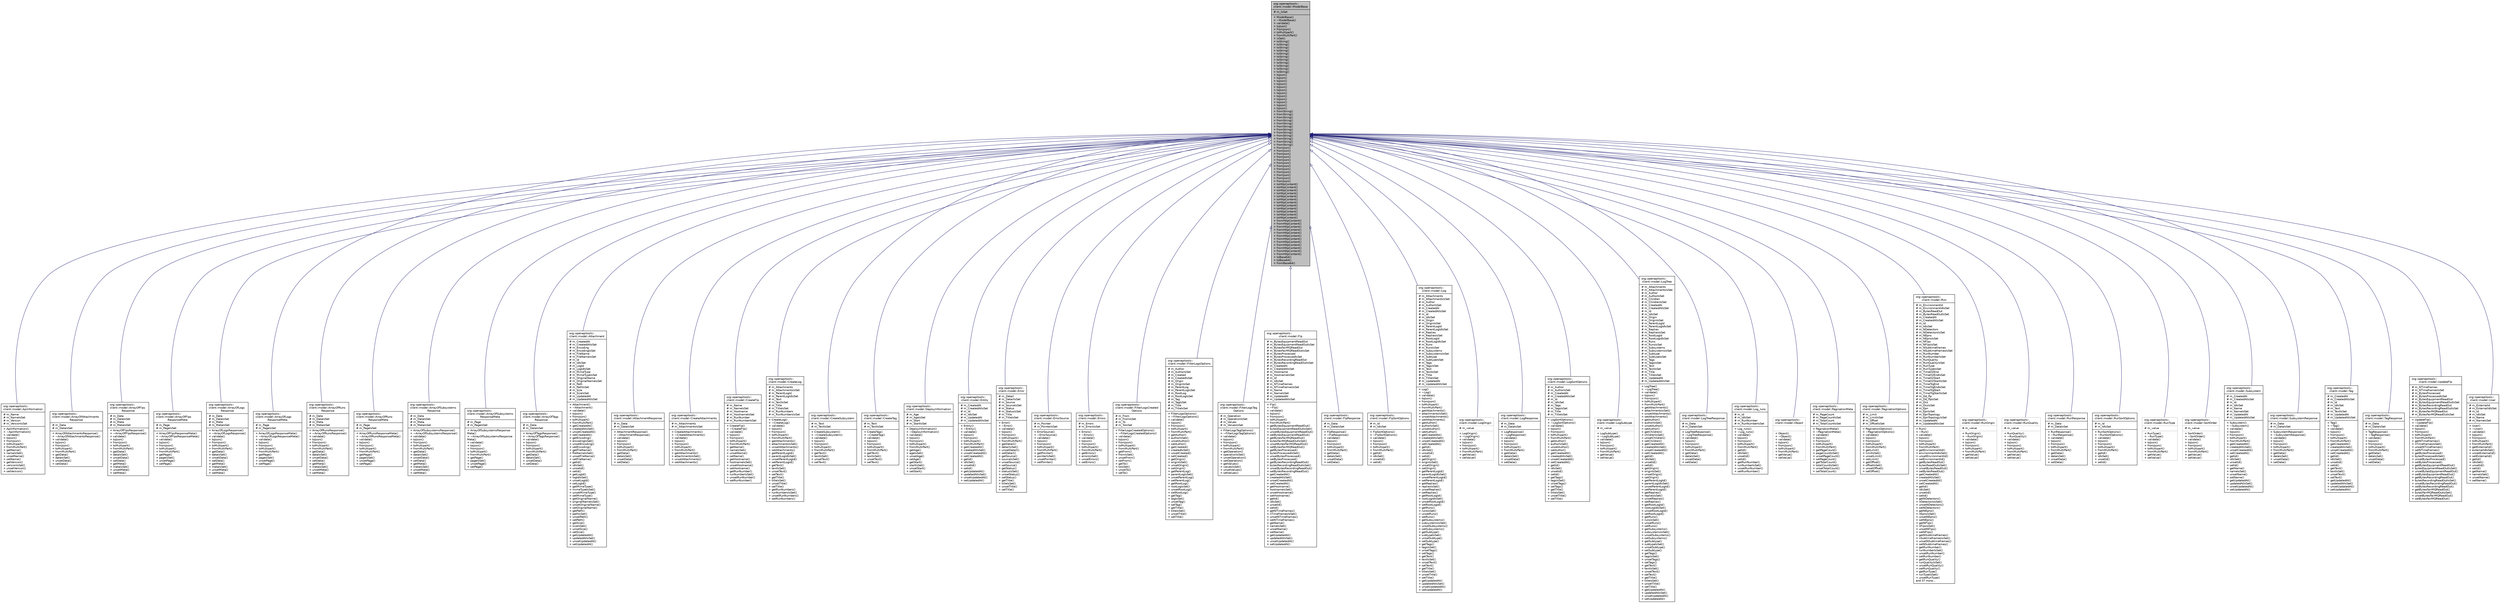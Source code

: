 digraph "org::openapitools::client::model::ModelBase"
{
 // INTERACTIVE_SVG=YES
 // LATEX_PDF_SIZE
  bgcolor="transparent";
  edge [fontname="Helvetica",fontsize="10",labelfontname="Helvetica",labelfontsize="10"];
  node [fontname="Helvetica",fontsize="10",shape=record];
  Node1 [label="{org::openapitools::\lclient::model::ModelBase\n|# m_IsSet\l|+ ModelBase()\l+ ~ModelBase()\l+ validate()\l+ toJson()\l+ fromJson()\l+ toMultipart()\l+ fromMultiPart()\l+ isSet()\l+ toString()\l+ toString()\l+ toString()\l+ toString()\l+ toString()\l+ toString()\l+ toString()\l+ toString()\l+ toString()\l+ toString()\l+ toString()\l+ toJson()\l+ toJson()\l+ toJson()\l+ toJson()\l+ toJson()\l+ toJson()\l+ toJson()\l+ toJson()\l+ toJson()\l+ toJson()\l+ toJson()\l+ toJson()\l+ fromString()\l+ fromString()\l+ fromString()\l+ fromString()\l+ fromString()\l+ fromString()\l+ fromString()\l+ fromString()\l+ fromString()\l+ fromString()\l+ fromString()\l+ fromString()\l+ fromJson()\l+ fromJson()\l+ fromJson()\l+ fromJson()\l+ fromJson()\l+ fromJson()\l+ fromJson()\l+ fromJson()\l+ fromJson()\l+ fromJson()\l+ fromJson()\l+ fromJson()\l+ toHttpContent()\l+ toHttpContent()\l+ toHttpContent()\l+ toHttpContent()\l+ toHttpContent()\l+ toHttpContent()\l+ toHttpContent()\l+ toHttpContent()\l+ toHttpContent()\l+ toHttpContent()\l+ toHttpContent()\l+ toHttpContent()\l+ fromHttpContent()\l+ fromHttpContent()\l+ fromHttpContent()\l+ fromHttpContent()\l+ fromHttpContent()\l+ fromHttpContent()\l+ fromHttpContent()\l+ fromHttpContent()\l+ fromHttpContent()\l+ fromHttpContent()\l+ fromHttpContent()\l+ fromHttpContent()\l+ toBase64()\l+ toBase64()\l+ fromBase64()\l}",height=0.2,width=0.4,color="black", fillcolor="grey75", style="filled", fontcolor="black",tooltip=" "];
  Node1 -> Node2 [dir="back",color="midnightblue",fontsize="10",style="solid",arrowtail="onormal",fontname="Helvetica"];
  Node2 [label="{org::openapitools::\lclient::model::ApiInformation\n|# m_Name\l# m_NameIsSet\l# m_Version\l# m_VersionIsSet\l|+ ApiInformation()\l+ ~ApiInformation()\l+ validate()\l+ toJson()\l+ fromJson()\l+ toMultipart()\l+ fromMultiPart()\l+ getName()\l+ nameIsSet()\l+ unsetName()\l+ setName()\l+ getVersion()\l+ versionIsSet()\l+ unsetVersion()\l+ setVersion()\l}",height=0.2,width=0.4,color="black",URL="$classorg_1_1openapitools_1_1client_1_1model_1_1_api_information.html",tooltip="API information"];
  Node1 -> Node3 [dir="back",color="midnightblue",fontsize="10",style="solid",arrowtail="onormal",fontname="Helvetica"];
  Node3 [label="{org::openapitools::\lclient::model::ArrayOfAttachments\lResponse\n|# m_Data\l# m_DataIsSet\l|+ ArrayOfAttachmentsResponse()\l+ ~ArrayOfAttachmentsResponse()\l+ validate()\l+ toJson()\l+ fromJson()\l+ toMultipart()\l+ fromMultiPart()\l+ getData()\l+ dataIsSet()\l+ unsetData()\l+ setData()\l}",height=0.2,width=0.4,color="black",URL="$classorg_1_1openapitools_1_1client_1_1model_1_1_array_of_attachments_response.html",tooltip="Response containing multiple attachments."];
  Node1 -> Node4 [dir="back",color="midnightblue",fontsize="10",style="solid",arrowtail="onormal",fontname="Helvetica"];
  Node4 [label="{org::openapitools::\lclient::model::ArrayOfFlps\lResponse\n|# m_Data\l# m_DataIsSet\l# m_Meta\l# m_MetaIsSet\l|+ ArrayOfFlpsResponse()\l+ ~ArrayOfFlpsResponse()\l+ validate()\l+ toJson()\l+ fromJson()\l+ toMultipart()\l+ fromMultiPart()\l+ getData()\l+ dataIsSet()\l+ unsetData()\l+ setData()\l+ getMeta()\l+ metaIsSet()\l+ unsetMeta()\l+ setMeta()\l}",height=0.2,width=0.4,color="black",URL="$classorg_1_1openapitools_1_1client_1_1model_1_1_array_of_flps_response.html",tooltip="Response containing multiple flps."];
  Node1 -> Node5 [dir="back",color="midnightblue",fontsize="10",style="solid",arrowtail="onormal",fontname="Helvetica"];
  Node5 [label="{org::openapitools::\lclient::model::ArrayOfFlps\lResponseMeta\n|# m_Page\l# m_PageIsSet\l|+ ArrayOfFlpsResponseMeta()\l+ ~ArrayOfFlpsResponseMeta()\l+ validate()\l+ toJson()\l+ fromJson()\l+ toMultipart()\l+ fromMultiPart()\l+ getPage()\l+ pageIsSet()\l+ unsetPage()\l+ setPage()\l}",height=0.2,width=0.4,color="black",URL="$classorg_1_1openapitools_1_1client_1_1model_1_1_array_of_flps_response_meta.html",tooltip="The metadata related to an array of flps response."];
  Node1 -> Node6 [dir="back",color="midnightblue",fontsize="10",style="solid",arrowtail="onormal",fontname="Helvetica"];
  Node6 [label="{org::openapitools::\lclient::model::ArrayOfLogs\lResponse\n|# m_Data\l# m_DataIsSet\l# m_Meta\l# m_MetaIsSet\l|+ ArrayOfLogsResponse()\l+ ~ArrayOfLogsResponse()\l+ validate()\l+ toJson()\l+ fromJson()\l+ toMultipart()\l+ fromMultiPart()\l+ getData()\l+ dataIsSet()\l+ unsetData()\l+ setData()\l+ getMeta()\l+ metaIsSet()\l+ unsetMeta()\l+ setMeta()\l}",height=0.2,width=0.4,color="black",URL="$classorg_1_1openapitools_1_1client_1_1model_1_1_array_of_logs_response.html",tooltip="Response containing multiple logs."];
  Node1 -> Node7 [dir="back",color="midnightblue",fontsize="10",style="solid",arrowtail="onormal",fontname="Helvetica"];
  Node7 [label="{org::openapitools::\lclient::model::ArrayOfLogs\lResponseMeta\n|# m_Page\l# m_PageIsSet\l|+ ArrayOfLogsResponseMeta()\l+ ~ArrayOfLogsResponseMeta()\l+ validate()\l+ toJson()\l+ fromJson()\l+ toMultipart()\l+ fromMultiPart()\l+ getPage()\l+ pageIsSet()\l+ unsetPage()\l+ setPage()\l}",height=0.2,width=0.4,color="black",URL="$classorg_1_1openapitools_1_1client_1_1model_1_1_array_of_logs_response_meta.html",tooltip="The metadata related to an array of logs response."];
  Node1 -> Node8 [dir="back",color="midnightblue",fontsize="10",style="solid",arrowtail="onormal",fontname="Helvetica"];
  Node8 [label="{org::openapitools::\lclient::model::ArrayOfRuns\lResponse\n|# m_Data\l# m_DataIsSet\l# m_Meta\l# m_MetaIsSet\l|+ ArrayOfRunsResponse()\l+ ~ArrayOfRunsResponse()\l+ validate()\l+ toJson()\l+ fromJson()\l+ toMultipart()\l+ fromMultiPart()\l+ getData()\l+ dataIsSet()\l+ unsetData()\l+ setData()\l+ getMeta()\l+ metaIsSet()\l+ unsetMeta()\l+ setMeta()\l}",height=0.2,width=0.4,color="black",URL="$classorg_1_1openapitools_1_1client_1_1model_1_1_array_of_runs_response.html",tooltip="Response containing multiple runs."];
  Node1 -> Node9 [dir="back",color="midnightblue",fontsize="10",style="solid",arrowtail="onormal",fontname="Helvetica"];
  Node9 [label="{org::openapitools::\lclient::model::ArrayOfRuns\lResponseMeta\n|# m_Page\l# m_PageIsSet\l|+ ArrayOfRunsResponseMeta()\l+ ~ArrayOfRunsResponseMeta()\l+ validate()\l+ toJson()\l+ fromJson()\l+ toMultipart()\l+ fromMultiPart()\l+ getPage()\l+ pageIsSet()\l+ unsetPage()\l+ setPage()\l}",height=0.2,width=0.4,color="black",URL="$classorg_1_1openapitools_1_1client_1_1model_1_1_array_of_runs_response_meta.html",tooltip="The metadata related to an array of runs response."];
  Node1 -> Node10 [dir="back",color="midnightblue",fontsize="10",style="solid",arrowtail="onormal",fontname="Helvetica"];
  Node10 [label="{org::openapitools::\lclient::model::ArrayOfSubsystems\lResponse\n|# m_Data\l# m_DataIsSet\l# m_Meta\l# m_MetaIsSet\l|+ ArrayOfSubsystemsResponse()\l+ ~ArrayOfSubsystemsResponse()\l+ validate()\l+ toJson()\l+ fromJson()\l+ toMultipart()\l+ fromMultiPart()\l+ getData()\l+ dataIsSet()\l+ unsetData()\l+ setData()\l+ getMeta()\l+ metaIsSet()\l+ unsetMeta()\l+ setMeta()\l}",height=0.2,width=0.4,color="black",URL="$classorg_1_1openapitools_1_1client_1_1model_1_1_array_of_subsystems_response.html",tooltip="Response containing multiple subsystems."];
  Node1 -> Node11 [dir="back",color="midnightblue",fontsize="10",style="solid",arrowtail="onormal",fontname="Helvetica"];
  Node11 [label="{org::openapitools::\lclient::model::ArrayOfSubsystems\lResponseMeta\n|# m_Page\l# m_PageIsSet\l|+ ArrayOfSubsystemsResponse\lMeta()\l+ ~ArrayOfSubsystemsResponse\lMeta()\l+ validate()\l+ toJson()\l+ fromJson()\l+ toMultipart()\l+ fromMultiPart()\l+ getPage()\l+ pageIsSet()\l+ unsetPage()\l+ setPage()\l}",height=0.2,width=0.4,color="black",URL="$classorg_1_1openapitools_1_1client_1_1model_1_1_array_of_subsystems_response_meta.html",tooltip="The metadata related to an array of subsystems response."];
  Node1 -> Node12 [dir="back",color="midnightblue",fontsize="10",style="solid",arrowtail="onormal",fontname="Helvetica"];
  Node12 [label="{org::openapitools::\lclient::model::ArrayOfTags\lResponse\n|# m_Data\l# m_DataIsSet\l|+ ArrayOfTagsResponse()\l+ ~ArrayOfTagsResponse()\l+ validate()\l+ toJson()\l+ fromJson()\l+ toMultipart()\l+ fromMultiPart()\l+ getData()\l+ dataIsSet()\l+ unsetData()\l+ setData()\l}",height=0.2,width=0.4,color="black",URL="$classorg_1_1openapitools_1_1client_1_1model_1_1_array_of_tags_response.html",tooltip="Response containing multiple tags."];
  Node1 -> Node13 [dir="back",color="midnightblue",fontsize="10",style="solid",arrowtail="onormal",fontname="Helvetica"];
  Node13 [label="{org::openapitools::\lclient::model::Attachment\n|# m_CreatedAt\l# m_CreatedAtIsSet\l# m_Encoding\l# m_EncodingIsSet\l# m_FileName\l# m_FileNameIsSet\l# m_Id\l# m_IdIsSet\l# m_LogId\l# m_LogIdIsSet\l# m_MimeType\l# m_MimeTypeIsSet\l# m_OriginalName\l# m_OriginalNameIsSet\l# m_Path\l# m_PathIsSet\l# m_Size\l# m_SizeIsSet\l# m_UpdatedAt\l# m_UpdatedAtIsSet\l|+ Attachment()\l+ ~Attachment()\l+ validate()\l+ toJson()\l+ fromJson()\l+ toMultipart()\l+ fromMultiPart()\l+ getCreatedAt()\l+ createdAtIsSet()\l+ unsetCreatedAt()\l+ setCreatedAt()\l+ getEncoding()\l+ encodingIsSet()\l+ unsetEncoding()\l+ setEncoding()\l+ getFileName()\l+ fileNameIsSet()\l+ unsetFileName()\l+ setFileName()\l+ getId()\l+ idIsSet()\l+ unsetId()\l+ setId()\l+ getLogId()\l+ logIdIsSet()\l+ unsetLogId()\l+ setLogId()\l+ getMimeType()\l+ mimeTypeIsSet()\l+ unsetMimeType()\l+ setMimeType()\l+ getOriginalName()\l+ originalNameIsSet()\l+ unsetOriginalName()\l+ setOriginalName()\l+ getPath()\l+ pathIsSet()\l+ unsetPath()\l+ setPath()\l+ getSize()\l+ sizeIsSet()\l+ unsetSize()\l+ setSize()\l+ getUpdatedAt()\l+ updatedAtIsSet()\l+ unsetUpdatedAt()\l+ setUpdatedAt()\l}",height=0.2,width=0.4,color="black",URL="$classorg_1_1openapitools_1_1client_1_1model_1_1_attachment.html",tooltip="Describes metadata of an attachment."];
  Node1 -> Node14 [dir="back",color="midnightblue",fontsize="10",style="solid",arrowtail="onormal",fontname="Helvetica"];
  Node14 [label="{org::openapitools::\lclient::model::AttachmentResponse\n|# m_Data\l# m_DataIsSet\l|+ AttachmentResponse()\l+ ~AttachmentResponse()\l+ validate()\l+ toJson()\l+ fromJson()\l+ toMultipart()\l+ fromMultiPart()\l+ getData()\l+ dataIsSet()\l+ unsetData()\l+ setData()\l}",height=0.2,width=0.4,color="black",URL="$classorg_1_1openapitools_1_1client_1_1model_1_1_attachment_response.html",tooltip="Response containing a single attachment."];
  Node1 -> Node15 [dir="back",color="midnightblue",fontsize="10",style="solid",arrowtail="onormal",fontname="Helvetica"];
  Node15 [label="{org::openapitools::\lclient::model::CreateAttachments\n|# m_Attachments\l# m_AttachmentsIsSet\l|+ CreateAttachments()\l+ ~CreateAttachments()\l+ validate()\l+ toJson()\l+ fromJson()\l+ toMultipart()\l+ fromMultiPart()\l+ getAttachments()\l+ attachmentsIsSet()\l+ unsetAttachments()\l+ setAttachments()\l}",height=0.2,width=0.4,color="black",URL="$classorg_1_1openapitools_1_1client_1_1model_1_1_create_attachments.html",tooltip="Describes an attachment"];
  Node1 -> Node16 [dir="back",color="midnightblue",fontsize="10",style="solid",arrowtail="onormal",fontname="Helvetica"];
  Node16 [label="{org::openapitools::\lclient::model::CreateFlp\n|# m_Name\l# m_NameIsSet\l# m_Hostname\l# m_HostnameIsSet\l# m_RunNumber\l# m_RunNumberIsSet\l|+ CreateFlp()\l+ ~CreateFlp()\l+ validate()\l+ toJson()\l+ fromJson()\l+ toMultipart()\l+ fromMultiPart()\l+ getName()\l+ nameIsSet()\l+ unsetName()\l+ setName()\l+ getHostname()\l+ hostnameIsSet()\l+ unsetHostname()\l+ setHostname()\l+ getRunNumber()\l+ runNumberIsSet()\l+ unsetRunNumber()\l+ setRunNumber()\l}",height=0.2,width=0.4,color="black",URL="$classorg_1_1openapitools_1_1client_1_1model_1_1_create_flp.html",tooltip="Describes an flp"];
  Node1 -> Node17 [dir="back",color="midnightblue",fontsize="10",style="solid",arrowtail="onormal",fontname="Helvetica"];
  Node17 [label="{org::openapitools::\lclient::model::CreateLog\n|# m_Attachments\l# m_AttachmentsIsSet\l# m_ParentLogId\l# m_ParentLogIdIsSet\l# m_Text\l# m_TextIsSet\l# m_Title\l# m_TitleIsSet\l# m_RunNumbers\l# m_RunNumbersIsSet\l|+ CreateLog()\l+ ~CreateLog()\l+ validate()\l+ toJson()\l+ fromJson()\l+ toMultipart()\l+ fromMultiPart()\l+ getAttachments()\l+ attachmentsIsSet()\l+ unsetAttachments()\l+ setAttachments()\l+ getParentLogId()\l+ parentLogIdIsSet()\l+ unsetParentLogId()\l+ setParentLogId()\l+ getText()\l+ textIsSet()\l+ unsetText()\l+ setText()\l+ getTitle()\l+ titleIsSet()\l+ unsetTitle()\l+ setTitle()\l+ getRunNumbers()\l+ runNumbersIsSet()\l+ unsetRunNumbers()\l+ setRunNumbers()\l}",height=0.2,width=0.4,color="black",URL="$classorg_1_1openapitools_1_1client_1_1model_1_1_create_log.html",tooltip="Describes an intervention or an event that happened."];
  Node1 -> Node18 [dir="back",color="midnightblue",fontsize="10",style="solid",arrowtail="onormal",fontname="Helvetica"];
  Node18 [label="{org::openapitools::\lclient::model::CreateSubsystem\n|# m_Text\l# m_TextIsSet\l|+ CreateSubsystem()\l+ ~CreateSubsystem()\l+ validate()\l+ toJson()\l+ fromJson()\l+ toMultipart()\l+ fromMultiPart()\l+ getText()\l+ textIsSet()\l+ unsetText()\l+ setText()\l}",height=0.2,width=0.4,color="black",URL="$classorg_1_1openapitools_1_1client_1_1model_1_1_create_subsystem.html",tooltip="A label attached to something for the purpose of identification."];
  Node1 -> Node19 [dir="back",color="midnightblue",fontsize="10",style="solid",arrowtail="onormal",fontname="Helvetica"];
  Node19 [label="{org::openapitools::\lclient::model::CreateTag\n|# m_Text\l# m_TextIsSet\l|+ CreateTag()\l+ ~CreateTag()\l+ validate()\l+ toJson()\l+ fromJson()\l+ toMultipart()\l+ fromMultiPart()\l+ getText()\l+ textIsSet()\l+ unsetText()\l+ setText()\l}",height=0.2,width=0.4,color="black",URL="$classorg_1_1openapitools_1_1client_1_1model_1_1_create_tag.html",tooltip="A label attached to something for the purpose of identification."];
  Node1 -> Node20 [dir="back",color="midnightblue",fontsize="10",style="solid",arrowtail="onormal",fontname="Helvetica"];
  Node20 [label="{org::openapitools::\lclient::model::DeployInformation\n|# m_Age\l# m_AgeIsSet\l# m_Start\l# m_StartIsSet\l|+ DeployInformation()\l+ ~DeployInformation()\l+ validate()\l+ toJson()\l+ fromJson()\l+ toMultipart()\l+ fromMultiPart()\l+ getAge()\l+ ageIsSet()\l+ unsetAge()\l+ setAge()\l+ getStart()\l+ startIsSet()\l+ unsetStart()\l+ setStart()\l}",height=0.2,width=0.4,color="black",URL="$classorg_1_1openapitools_1_1client_1_1model_1_1_deploy_information.html",tooltip="Deploy information"];
  Node1 -> Node21 [dir="back",color="midnightblue",fontsize="10",style="solid",arrowtail="onormal",fontname="Helvetica"];
  Node21 [label="{org::openapitools::\lclient::model::Entity\n|# m_CreatedAt\l# m_CreatedAtIsSet\l# m_Id\l# m_IdIsSet\l# m_UpdatedAt\l# m_UpdatedAtIsSet\l|+ Entity()\l+ ~Entity()\l+ validate()\l+ toJson()\l+ fromJson()\l+ toMultipart()\l+ fromMultiPart()\l+ getCreatedAt()\l+ createdAtIsSet()\l+ unsetCreatedAt()\l+ setCreatedAt()\l+ getId()\l+ idIsSet()\l+ unsetId()\l+ setId()\l+ getUpdatedAt()\l+ updatedAtIsSet()\l+ unsetUpdatedAt()\l+ setUpdatedAt()\l}",height=0.2,width=0.4,color="black",URL="$classorg_1_1openapitools_1_1client_1_1model_1_1_entity.html",tooltip="Base entity."];
  Node1 -> Node22 [dir="back",color="midnightblue",fontsize="10",style="solid",arrowtail="onormal",fontname="Helvetica"];
  Node22 [label="{org::openapitools::\lclient::model::Error\n|# m_Detail\l# m_DetailIsSet\l# m_Source\l# m_SourceIsSet\l# m_Status\l# m_StatusIsSet\l# m_Title\l# m_TitleIsSet\l|+ Error()\l+ ~Error()\l+ validate()\l+ toJson()\l+ fromJson()\l+ toMultipart()\l+ fromMultiPart()\l+ getDetail()\l+ detailIsSet()\l+ unsetDetail()\l+ setDetail()\l+ getSource()\l+ sourceIsSet()\l+ unsetSource()\l+ setSource()\l+ getStatus()\l+ statusIsSet()\l+ unsetStatus()\l+ setStatus()\l+ getTitle()\l+ titleIsSet()\l+ unsetTitle()\l+ setTitle()\l}",height=0.2,width=0.4,color="black",URL="$classorg_1_1openapitools_1_1client_1_1model_1_1_error.html",tooltip="An Error object."];
  Node1 -> Node23 [dir="back",color="midnightblue",fontsize="10",style="solid",arrowtail="onormal",fontname="Helvetica"];
  Node23 [label="{org::openapitools::\lclient::model::ErrorSource\n|# m_Pointer\l# m_PointerIsSet\l|+ ErrorSource()\l+ ~ErrorSource()\l+ validate()\l+ toJson()\l+ fromJson()\l+ toMultipart()\l+ fromMultiPart()\l+ getPointer()\l+ pointerIsSet()\l+ unsetPointer()\l+ setPointer()\l}",height=0.2,width=0.4,color="black",URL="$classorg_1_1openapitools_1_1client_1_1model_1_1_error_source.html",tooltip="An object containing references to the source of the error."];
  Node1 -> Node24 [dir="back",color="midnightblue",fontsize="10",style="solid",arrowtail="onormal",fontname="Helvetica"];
  Node24 [label="{org::openapitools::\lclient::model::Errors\n|# m_Errors\l# m_ErrorsIsSet\l|+ Errors()\l+ ~Errors()\l+ validate()\l+ toJson()\l+ fromJson()\l+ toMultipart()\l+ fromMultiPart()\l+ getErrors()\l+ errorsIsSet()\l+ unsetErrors()\l+ setErrors()\l}",height=0.2,width=0.4,color="black",URL="$classorg_1_1openapitools_1_1client_1_1model_1_1_errors.html",tooltip="A list of Error objects."];
  Node1 -> Node25 [dir="back",color="midnightblue",fontsize="10",style="solid",arrowtail="onormal",fontname="Helvetica"];
  Node25 [label="{org::openapitools::\lclient::model::FilterLogsCreated\lOptions\n|# m_From\l# m_FromIsSet\l# m_To\l# m_ToIsSet\l|+ FilterLogsCreatedOptions()\l+ ~FilterLogsCreatedOptions()\l+ validate()\l+ toJson()\l+ fromJson()\l+ toMultipart()\l+ fromMultiPart()\l+ getFrom()\l+ fromIsSet()\l+ unsetFrom()\l+ setFrom()\l+ getTo()\l+ toIsSet()\l+ unsetTo()\l+ setTo()\l}",height=0.2,width=0.4,color="black",URL="$classorg_1_1openapitools_1_1client_1_1model_1_1_filter_logs_created_options.html",tooltip="Specifies the creation time related filter requirements for a request."];
  Node1 -> Node26 [dir="back",color="midnightblue",fontsize="10",style="solid",arrowtail="onormal",fontname="Helvetica"];
  Node26 [label="{org::openapitools::\lclient::model::FilterLogsOptions\n|# m_Author\l# m_AuthorIsSet\l# m_Created\l# m_CreatedIsSet\l# m_Origin\l# m_OriginIsSet\l# m_ParentLog\l# m_ParentLogIsSet\l# m_RootLog\l# m_RootLogIsSet\l# m_Tag\l# m_TagIsSet\l# m_Title\l# m_TitleIsSet\l|+ FilterLogsOptions()\l+ ~FilterLogsOptions()\l+ validate()\l+ toJson()\l+ fromJson()\l+ toMultipart()\l+ fromMultiPart()\l+ getAuthor()\l+ authorIsSet()\l+ unsetAuthor()\l+ setAuthor()\l+ getCreated()\l+ createdIsSet()\l+ unsetCreated()\l+ setCreated()\l+ getOrigin()\l+ originIsSet()\l+ unsetOrigin()\l+ setOrigin()\l+ getParentLog()\l+ parentLogIsSet()\l+ unsetParentLog()\l+ setParentLog()\l+ getRootLog()\l+ rootLogIsSet()\l+ unsetRootLog()\l+ setRootLog()\l+ getTag()\l+ tagIsSet()\l+ unsetTag()\l+ setTag()\l+ getTitle()\l+ titleIsSet()\l+ unsetTitle()\l+ setTitle()\l}",height=0.2,width=0.4,color="black",URL="$classorg_1_1openapitools_1_1client_1_1model_1_1_filter_logs_options.html",tooltip="Specifies the log related filter requirements for a request."];
  Node1 -> Node27 [dir="back",color="midnightblue",fontsize="10",style="solid",arrowtail="onormal",fontname="Helvetica"];
  Node27 [label="{org::openapitools::\lclient::model::FilterLogsTag\lOptions\n|# m_Operation\l# m_OperationIsSet\l# m_Values\l# m_ValuesIsSet\l|+ FilterLogsTagOptions()\l+ ~FilterLogsTagOptions()\l+ validate()\l+ toJson()\l+ fromJson()\l+ toMultipart()\l+ fromMultiPart()\l+ getOperation()\l+ operationIsSet()\l+ unsetOperation()\l+ setOperation()\l+ getValues()\l+ valuesIsSet()\l+ unsetValues()\l+ setValues()\l}",height=0.2,width=0.4,color="black",URL="$classorg_1_1openapitools_1_1client_1_1model_1_1_filter_logs_tag_options.html",tooltip="Specifies the tag related filter requirements for a request."];
  Node1 -> Node28 [dir="back",color="midnightblue",fontsize="10",style="solid",arrowtail="onormal",fontname="Helvetica"];
  Node28 [label="{org::openapitools::\lclient::model::Flp\n|# m_BytesEquipmentReadOut\l# m_BytesEquipmentReadOutIsSet\l# m_BytesFairMQReadOut\l# m_BytesFairMQReadOutIsSet\l# m_BytesProcessed\l# m_BytesProcessedIsSet\l# m_BytesRecordingReadOut\l# m_BytesRecordingReadOutIsSet\l# m_CreatedAt\l# m_CreatedAtIsSet\l# m_Hostname\l# m_HostnameIsSet\l# m_Id\l# m_IdIsSet\l# m_NTimeframes\l# m_NTimeframesIsSet\l# m_Name\l# m_NameIsSet\l# m_UpdatedAt\l# m_UpdatedAtIsSet\l|+ Flp()\l+ ~Flp()\l+ validate()\l+ toJson()\l+ fromJson()\l+ toMultipart()\l+ fromMultiPart()\l+ getBytesEquipmentReadOut()\l+ bytesEquipmentReadOutIsSet()\l+ unsetBytesEquipmentReadOut()\l+ setBytesEquipmentReadOut()\l+ getBytesFairMQReadOut()\l+ bytesFairMQReadOutIsSet()\l+ unsetBytesFairMQReadOut()\l+ setBytesFairMQReadOut()\l+ getBytesProcessed()\l+ bytesProcessedIsSet()\l+ unsetBytesProcessed()\l+ setBytesProcessed()\l+ getBytesRecordingReadOut()\l+ bytesRecordingReadOutIsSet()\l+ unsetBytesRecordingReadOut()\l+ setBytesRecordingReadOut()\l+ getCreatedAt()\l+ createdAtIsSet()\l+ unsetCreatedAt()\l+ setCreatedAt()\l+ getHostname()\l+ hostnameIsSet()\l+ unsetHostname()\l+ setHostname()\l+ getId()\l+ idIsSet()\l+ unsetId()\l+ setId()\l+ getNTimeframes()\l+ nTimeframesIsSet()\l+ unsetNTimeframes()\l+ setNTimeframes()\l+ getName()\l+ nameIsSet()\l+ unsetName()\l+ setName()\l+ getUpdatedAt()\l+ updatedAtIsSet()\l+ unsetUpdatedAt()\l+ setUpdatedAt()\l}",height=0.2,width=0.4,color="black",URL="$classorg_1_1openapitools_1_1client_1_1model_1_1_flp.html",tooltip="Describes an intervention or an event that happened."];
  Node1 -> Node29 [dir="back",color="midnightblue",fontsize="10",style="solid",arrowtail="onormal",fontname="Helvetica"];
  Node29 [label="{org::openapitools::\lclient::model::FlpResponse\n|# m_Data\l# m_DataIsSet\l|+ FlpResponse()\l+ ~FlpResponse()\l+ validate()\l+ toJson()\l+ fromJson()\l+ toMultipart()\l+ fromMultiPart()\l+ getData()\l+ dataIsSet()\l+ unsetData()\l+ setData()\l}",height=0.2,width=0.4,color="black",URL="$classorg_1_1openapitools_1_1client_1_1model_1_1_flp_response.html",tooltip="Response containing a single flp."];
  Node1 -> Node30 [dir="back",color="midnightblue",fontsize="10",style="solid",arrowtail="onormal",fontname="Helvetica"];
  Node30 [label="{org::openapitools::\lclient::model::FlpSortOptions\n|# m_Id\l# m_IdIsSet\l|+ FlpSortOptions()\l+ ~FlpSortOptions()\l+ validate()\l+ toJson()\l+ fromJson()\l+ toMultipart()\l+ fromMultiPart()\l+ getId()\l+ idIsSet()\l+ unsetId()\l+ setId()\l}",height=0.2,width=0.4,color="black",URL="$classorg_1_1openapitools_1_1client_1_1model_1_1_flp_sort_options.html",tooltip="Specifies the sorting requirements of a flp request."];
  Node1 -> Node31 [dir="back",color="midnightblue",fontsize="10",style="solid",arrowtail="onormal",fontname="Helvetica"];
  Node31 [label="{org::openapitools::\lclient::model::Log\n|# m_Attachments\l# m_AttachmentsIsSet\l# m_Author\l# m_AuthorIsSet\l# m_CreatedAt\l# m_CreatedAtIsSet\l# m_Id\l# m_IdIsSet\l# m_Origin\l# m_OriginIsSet\l# m_ParentLogId\l# m_ParentLogIdIsSet\l# m_Replies\l# m_RepliesIsSet\l# m_RootLogId\l# m_RootLogIdIsSet\l# m_Runs\l# m_RunsIsSet\l# m_Subsystems\l# m_SubsystemsIsSet\l# m_Subtype\l# m_SubtypeIsSet\l# m_Tags\l# m_TagsIsSet\l# m_Text\l# m_TextIsSet\l# m_Title\l# m_TitleIsSet\l# m_UpdatedAt\l# m_UpdatedAtIsSet\l|+ Log()\l+ ~Log()\l+ validate()\l+ toJson()\l+ fromJson()\l+ toMultipart()\l+ fromMultiPart()\l+ getAttachments()\l+ attachmentsIsSet()\l+ unsetAttachments()\l+ setAttachments()\l+ getAuthor()\l+ authorIsSet()\l+ unsetAuthor()\l+ setAuthor()\l+ getCreatedAt()\l+ createdAtIsSet()\l+ unsetCreatedAt()\l+ setCreatedAt()\l+ getId()\l+ idIsSet()\l+ unsetId()\l+ setId()\l+ getOrigin()\l+ originIsSet()\l+ unsetOrigin()\l+ setOrigin()\l+ getParentLogId()\l+ parentLogIdIsSet()\l+ unsetParentLogId()\l+ setParentLogId()\l+ getReplies()\l+ repliesIsSet()\l+ unsetReplies()\l+ setReplies()\l+ getRootLogId()\l+ rootLogIdIsSet()\l+ unsetRootLogId()\l+ setRootLogId()\l+ getRuns()\l+ runsIsSet()\l+ unsetRuns()\l+ setRuns()\l+ getSubsystems()\l+ subsystemsIsSet()\l+ unsetSubsystems()\l+ setSubsystems()\l+ getSubtype()\l+ subtypeIsSet()\l+ unsetSubtype()\l+ setSubtype()\l+ getTags()\l+ tagsIsSet()\l+ unsetTags()\l+ setTags()\l+ getText()\l+ textIsSet()\l+ unsetText()\l+ setText()\l+ getTitle()\l+ titleIsSet()\l+ unsetTitle()\l+ setTitle()\l+ getUpdatedAt()\l+ updatedAtIsSet()\l+ unsetUpdatedAt()\l+ setUpdatedAt()\l}",height=0.2,width=0.4,color="black",URL="$classorg_1_1openapitools_1_1client_1_1model_1_1_log.html",tooltip="Describes an intervention or an event that happened."];
  Node1 -> Node32 [dir="back",color="midnightblue",fontsize="10",style="solid",arrowtail="onormal",fontname="Helvetica"];
  Node32 [label="{org::openapitools::\lclient::model::LogOrigin\n|# m_value\l|+ LogOrigin()\l+ ~LogOrigin()\l+ validate()\l+ toJson()\l+ fromJson()\l+ toMultipart()\l+ fromMultiPart()\l+ getValue()\l+ setValue()\l}",height=0.2,width=0.4,color="grey75",URL="$classorg_1_1openapitools_1_1client_1_1model_1_1_log_origin.html",tooltip=" "];
  Node1 -> Node33 [dir="back",color="midnightblue",fontsize="10",style="solid",arrowtail="onormal",fontname="Helvetica"];
  Node33 [label="{org::openapitools::\lclient::model::LogResponse\n|# m_Data\l# m_DataIsSet\l|+ LogResponse()\l+ ~LogResponse()\l+ validate()\l+ toJson()\l+ fromJson()\l+ toMultipart()\l+ fromMultiPart()\l+ getData()\l+ dataIsSet()\l+ unsetData()\l+ setData()\l}",height=0.2,width=0.4,color="black",URL="$classorg_1_1openapitools_1_1client_1_1model_1_1_log_response.html",tooltip="Response containing a single log."];
  Node1 -> Node34 [dir="back",color="midnightblue",fontsize="10",style="solid",arrowtail="onormal",fontname="Helvetica"];
  Node34 [label="{org::openapitools::\lclient::model::LogSortOptions\n|# m_Author\l# m_AuthorIsSet\l# m_CreatedAt\l# m_CreatedAtIsSet\l# m_Id\l# m_IdIsSet\l# m_Tags\l# m_TagsIsSet\l# m_Title\l# m_TitleIsSet\l|+ LogSortOptions()\l+ ~LogSortOptions()\l+ validate()\l+ toJson()\l+ fromJson()\l+ toMultipart()\l+ fromMultiPart()\l+ getAuthor()\l+ authorIsSet()\l+ unsetAuthor()\l+ setAuthor()\l+ getCreatedAt()\l+ createdAtIsSet()\l+ unsetCreatedAt()\l+ setCreatedAt()\l+ getId()\l+ idIsSet()\l+ unsetId()\l+ setId()\l+ getTags()\l+ tagsIsSet()\l+ unsetTags()\l+ setTags()\l+ getTitle()\l+ titleIsSet()\l+ unsetTitle()\l+ setTitle()\l}",height=0.2,width=0.4,color="black",URL="$classorg_1_1openapitools_1_1client_1_1model_1_1_log_sort_options.html",tooltip="Specifies the sorting requirements of a log request."];
  Node1 -> Node35 [dir="back",color="midnightblue",fontsize="10",style="solid",arrowtail="onormal",fontname="Helvetica"];
  Node35 [label="{org::openapitools::\lclient::model::LogSubtype\n|# m_value\l|+ LogSubtype()\l+ ~LogSubtype()\l+ validate()\l+ toJson()\l+ fromJson()\l+ toMultipart()\l+ fromMultiPart()\l+ getValue()\l+ setValue()\l}",height=0.2,width=0.4,color="grey75",URL="$classorg_1_1openapitools_1_1client_1_1model_1_1_log_subtype.html",tooltip=" "];
  Node1 -> Node36 [dir="back",color="midnightblue",fontsize="10",style="solid",arrowtail="onormal",fontname="Helvetica"];
  Node36 [label="{org::openapitools::\lclient::model::LogTree\n|# m_Attachments\l# m_AttachmentsIsSet\l# m_Author\l# m_AuthorIsSet\l# m_Children\l# m_ChildrenIsSet\l# m_CreatedAt\l# m_CreatedAtIsSet\l# m_Id\l# m_IdIsSet\l# m_Origin\l# m_OriginIsSet\l# m_ParentLogId\l# m_ParentLogIdIsSet\l# m_Replies\l# m_RepliesIsSet\l# m_RootLogId\l# m_RootLogIdIsSet\l# m_Runs\l# m_RunsIsSet\l# m_Subsystems\l# m_SubsystemsIsSet\l# m_Subtype\l# m_SubtypeIsSet\l# m_Tags\l# m_TagsIsSet\l# m_Text\l# m_TextIsSet\l# m_Title\l# m_TitleIsSet\l# m_UpdatedAt\l# m_UpdatedAtIsSet\l|+ LogTree()\l+ ~LogTree()\l+ validate()\l+ toJson()\l+ fromJson()\l+ toMultipart()\l+ fromMultiPart()\l+ getAttachments()\l+ attachmentsIsSet()\l+ unsetAttachments()\l+ setAttachments()\l+ getAuthor()\l+ authorIsSet()\l+ unsetAuthor()\l+ setAuthor()\l+ getChildren()\l+ childrenIsSet()\l+ unsetChildren()\l+ setChildren()\l+ getCreatedAt()\l+ createdAtIsSet()\l+ unsetCreatedAt()\l+ setCreatedAt()\l+ getId()\l+ idIsSet()\l+ unsetId()\l+ setId()\l+ getOrigin()\l+ originIsSet()\l+ unsetOrigin()\l+ setOrigin()\l+ getParentLogId()\l+ parentLogIdIsSet()\l+ unsetParentLogId()\l+ setParentLogId()\l+ getReplies()\l+ repliesIsSet()\l+ unsetReplies()\l+ setReplies()\l+ getRootLogId()\l+ rootLogIdIsSet()\l+ unsetRootLogId()\l+ setRootLogId()\l+ getRuns()\l+ runsIsSet()\l+ unsetRuns()\l+ setRuns()\l+ getSubsystems()\l+ subsystemsIsSet()\l+ unsetSubsystems()\l+ setSubsystems()\l+ getSubtype()\l+ subtypeIsSet()\l+ unsetSubtype()\l+ setSubtype()\l+ getTags()\l+ tagsIsSet()\l+ unsetTags()\l+ setTags()\l+ getText()\l+ textIsSet()\l+ unsetText()\l+ setText()\l+ getTitle()\l+ titleIsSet()\l+ unsetTitle()\l+ setTitle()\l+ getUpdatedAt()\l+ updatedAtIsSet()\l+ unsetUpdatedAt()\l+ setUpdatedAt()\l}",height=0.2,width=0.4,color="black",URL="$classorg_1_1openapitools_1_1client_1_1model_1_1_log_tree.html",tooltip="Describes an intervention or an event that happened."];
  Node1 -> Node37 [dir="back",color="midnightblue",fontsize="10",style="solid",arrowtail="onormal",fontname="Helvetica"];
  Node37 [label="{org::openapitools::\lclient::model::LogTreeResponse\n|# m_Data\l# m_DataIsSet\l|+ LogTreeResponse()\l+ ~LogTreeResponse()\l+ validate()\l+ toJson()\l+ fromJson()\l+ toMultipart()\l+ fromMultiPart()\l+ getData()\l+ dataIsSet()\l+ unsetData()\l+ setData()\l}",height=0.2,width=0.4,color="black",URL="$classorg_1_1openapitools_1_1client_1_1model_1_1_log_tree_response.html",tooltip="Response containing a single log tree."];
  Node1 -> Node38 [dir="back",color="midnightblue",fontsize="10",style="solid",arrowtail="onormal",fontname="Helvetica"];
  Node38 [label="{org::openapitools::\lclient::model::Log_runs\n|# m_Id\l# m_IdIsSet\l# m_RunNumber\l# m_RunNumberIsSet\l|+ Log_runs()\l+ ~Log_runs()\l+ validate()\l+ toJson()\l+ fromJson()\l+ toMultipart()\l+ fromMultiPart()\l+ getId()\l+ idIsSet()\l+ unsetId()\l+ setId()\l+ getRunNumber()\l+ runNumberIsSet()\l+ unsetRunNumber()\l+ setRunNumber()\l}",height=0.2,width=0.4,color="black",URL="$classorg_1_1openapitools_1_1client_1_1model_1_1_log__runs.html",tooltip="Minified Run object."];
  Node1 -> Node39 [dir="back",color="midnightblue",fontsize="10",style="solid",arrowtail="onormal",fontname="Helvetica"];
  Node39 [label="{org::openapitools::\lclient::model::Object\n||+ Object()\l+ ~Object()\l+ validate()\l+ toJson()\l+ fromJson()\l+ toMultipart()\l+ fromMultiPart()\l+ getValue()\l+ setValue()\l}",height=0.2,width=0.4,color="grey75",URL="$classorg_1_1openapitools_1_1client_1_1model_1_1_object.html",tooltip=" "];
  Node1 -> Node40 [dir="back",color="midnightblue",fontsize="10",style="solid",arrowtail="onormal",fontname="Helvetica"];
  Node40 [label="{org::openapitools::\lclient::model::PaginationMeta\n|# m_PageCount\l# m_PageCountIsSet\l# m_TotalCount\l# m_TotalCountIsSet\l|+ PaginationMeta()\l+ ~PaginationMeta()\l+ validate()\l+ toJson()\l+ fromJson()\l+ toMultipart()\l+ fromMultiPart()\l+ getPageCount()\l+ pageCountIsSet()\l+ unsetPageCount()\l+ setPageCount()\l+ getTotalCount()\l+ totalCountIsSet()\l+ unsetTotalCount()\l+ setTotalCount()\l}",height=0.2,width=0.4,color="black",URL="$classorg_1_1openapitools_1_1client_1_1model_1_1_pagination_meta.html",tooltip="The metadata related to pagination."];
  Node1 -> Node41 [dir="back",color="midnightblue",fontsize="10",style="solid",arrowtail="onormal",fontname="Helvetica"];
  Node41 [label="{org::openapitools::\lclient::model::PaginationOptions\n|# m_Limit\l# m_LimitIsSet\l# m_Offset\l# m_OffsetIsSet\l|+ PaginationOptions()\l+ ~PaginationOptions()\l+ validate()\l+ toJson()\l+ fromJson()\l+ toMultipart()\l+ fromMultiPart()\l+ getLimit()\l+ limitIsSet()\l+ unsetLimit()\l+ setLimit()\l+ getOffset()\l+ offsetIsSet()\l+ unsetOffset()\l+ setOffset()\l}",height=0.2,width=0.4,color="black",URL="$classorg_1_1openapitools_1_1client_1_1model_1_1_pagination_options.html",tooltip="Specifies the pagination requirements of a request."];
  Node1 -> Node42 [dir="back",color="midnightblue",fontsize="10",style="solid",arrowtail="onormal",fontname="Helvetica"];
  Node42 [label="{org::openapitools::\lclient::model::Run\n|# m_EnvironmentId\l# m_EnvironmentIdIsSet\l# m_BytesReadOut\l# m_BytesReadOutIsSet\l# m_CreatedAt\l# m_CreatedAtIsSet\l# m_Id\l# m_IdIsSet\l# m_NDetectors\l# m_NDetectorsIsSet\l# m_NEpns\l# m_NEpnsIsSet\l# m_NFlps\l# m_NFlpsIsSet\l# m_NSubtimeframes\l# m_NSubtimeframesIsSet\l# m_RunNumber\l# m_RunNumberIsSet\l# m_RunQuality\l# m_RunQualityIsSet\l# m_RunType\l# m_RunTypeIsSet\l# m_TimeO2End\l# m_TimeO2EndIsSet\l# m_TimeO2Start\l# m_TimeO2StartIsSet\l# m_TimeTrgEnd\l# m_TimeTrgEndIsSet\l# m_TimeTrgStart\l# m_TimeTrgStartIsSet\l# m_Dd_flp\l# m_Dd_flpIsSet\l# m_Dcs\l# m_DcsIsSet\l# m_Epn\l# m_EpnIsSet\l# m_EpnTopology\l# m_EpnTopologyIsSet\l# m_UpdatedAt\l# m_UpdatedAtIsSet\l|+ Run()\l+ ~Run()\l+ validate()\l+ toJson()\l+ fromJson()\l+ toMultipart()\l+ fromMultiPart()\l+ getEnvironmentId()\l+ environmentIdIsSet()\l+ unsetEnvironmentId()\l+ setEnvironmentId()\l+ getBytesReadOut()\l+ bytesReadOutIsSet()\l+ unsetBytesReadOut()\l+ setBytesReadOut()\l+ getCreatedAt()\l+ createdAtIsSet()\l+ unsetCreatedAt()\l+ setCreatedAt()\l+ getId()\l+ idIsSet()\l+ unsetId()\l+ setId()\l+ getNDetectors()\l+ nDetectorsIsSet()\l+ unsetNDetectors()\l+ setNDetectors()\l+ getNEpns()\l+ nEpnsIsSet()\l+ unsetNEpns()\l+ setNEpns()\l+ getNFlps()\l+ nFlpsIsSet()\l+ unsetNFlps()\l+ setNFlps()\l+ getNSubtimeframes()\l+ nSubtimeframesIsSet()\l+ unsetNSubtimeframes()\l+ setNSubtimeframes()\l+ getRunNumber()\l+ runNumberIsSet()\l+ unsetRunNumber()\l+ setRunNumber()\l+ getRunQuality()\l+ runQualityIsSet()\l+ unsetRunQuality()\l+ setRunQuality()\l+ getRunType()\l+ runTypeIsSet()\l+ unsetRunType()\land 37 more...\l}",height=0.2,width=0.4,color="black",URL="$classorg_1_1openapitools_1_1client_1_1model_1_1_run.html",tooltip="Describes an intervention or an event that happened."];
  Node1 -> Node43 [dir="back",color="midnightblue",fontsize="10",style="solid",arrowtail="onormal",fontname="Helvetica"];
  Node43 [label="{org::openapitools::\lclient::model::RunOrigin\n|# m_value\l|+ RunOrigin()\l+ ~RunOrigin()\l+ validate()\l+ toJson()\l+ fromJson()\l+ toMultipart()\l+ fromMultiPart()\l+ getValue()\l+ setValue()\l}",height=0.2,width=0.4,color="grey75",URL="$classorg_1_1openapitools_1_1client_1_1model_1_1_run_origin.html",tooltip=" "];
  Node1 -> Node44 [dir="back",color="midnightblue",fontsize="10",style="solid",arrowtail="onormal",fontname="Helvetica"];
  Node44 [label="{org::openapitools::\lclient::model::RunQuality\n|# m_value\l|+ RunQuality()\l+ ~RunQuality()\l+ validate()\l+ toJson()\l+ fromJson()\l+ toMultipart()\l+ fromMultiPart()\l+ getValue()\l+ setValue()\l}",height=0.2,width=0.4,color="grey75",URL="$classorg_1_1openapitools_1_1client_1_1model_1_1_run_quality.html",tooltip=" "];
  Node1 -> Node45 [dir="back",color="midnightblue",fontsize="10",style="solid",arrowtail="onormal",fontname="Helvetica"];
  Node45 [label="{org::openapitools::\lclient::model::RunResponse\n|# m_Data\l# m_DataIsSet\l|+ RunResponse()\l+ ~RunResponse()\l+ validate()\l+ toJson()\l+ fromJson()\l+ toMultipart()\l+ fromMultiPart()\l+ getData()\l+ dataIsSet()\l+ unsetData()\l+ setData()\l}",height=0.2,width=0.4,color="black",URL="$classorg_1_1openapitools_1_1client_1_1model_1_1_run_response.html",tooltip="Response containing a single run."];
  Node1 -> Node46 [dir="back",color="midnightblue",fontsize="10",style="solid",arrowtail="onormal",fontname="Helvetica"];
  Node46 [label="{org::openapitools::\lclient::model::RunSortOptions\n|# m_Id\l# m_IdIsSet\l|+ RunSortOptions()\l+ ~RunSortOptions()\l+ validate()\l+ toJson()\l+ fromJson()\l+ toMultipart()\l+ fromMultiPart()\l+ getId()\l+ idIsSet()\l+ unsetId()\l+ setId()\l}",height=0.2,width=0.4,color="black",URL="$classorg_1_1openapitools_1_1client_1_1model_1_1_run_sort_options.html",tooltip="Specifies the sorting requirements of a run request."];
  Node1 -> Node47 [dir="back",color="midnightblue",fontsize="10",style="solid",arrowtail="onormal",fontname="Helvetica"];
  Node47 [label="{org::openapitools::\lclient::model::RunType\n|# m_value\l|+ RunType()\l+ ~RunType()\l+ validate()\l+ toJson()\l+ fromJson()\l+ toMultipart()\l+ fromMultiPart()\l+ getValue()\l+ setValue()\l}",height=0.2,width=0.4,color="grey75",URL="$classorg_1_1openapitools_1_1client_1_1model_1_1_run_type.html",tooltip=" "];
  Node1 -> Node48 [dir="back",color="midnightblue",fontsize="10",style="solid",arrowtail="onormal",fontname="Helvetica"];
  Node48 [label="{org::openapitools::\lclient::model::SortOrder\n|# m_value\l|+ SortOrder()\l+ ~SortOrder()\l+ validate()\l+ toJson()\l+ fromJson()\l+ toMultipart()\l+ fromMultiPart()\l+ getValue()\l+ setValue()\l}",height=0.2,width=0.4,color="grey75",URL="$classorg_1_1openapitools_1_1client_1_1model_1_1_sort_order.html",tooltip=" "];
  Node1 -> Node49 [dir="back",color="midnightblue",fontsize="10",style="solid",arrowtail="onormal",fontname="Helvetica"];
  Node49 [label="{org::openapitools::\lclient::model::Subsystem\n|# m_CreatedAt\l# m_CreatedAtIsSet\l# m_Id\l# m_IdIsSet\l# m_Name\l# m_NameIsSet\l# m_UpdatedAt\l# m_UpdatedAtIsSet\l|+ Subsystem()\l+ ~Subsystem()\l+ validate()\l+ toJson()\l+ fromJson()\l+ toMultipart()\l+ fromMultiPart()\l+ getCreatedAt()\l+ createdAtIsSet()\l+ unsetCreatedAt()\l+ setCreatedAt()\l+ getId()\l+ idIsSet()\l+ unsetId()\l+ setId()\l+ getName()\l+ nameIsSet()\l+ unsetName()\l+ setName()\l+ getUpdatedAt()\l+ updatedAtIsSet()\l+ unsetUpdatedAt()\l+ setUpdatedAt()\l}",height=0.2,width=0.4,color="black",URL="$classorg_1_1openapitools_1_1client_1_1model_1_1_subsystem.html",tooltip="A label attached to something for the purpose of identification."];
  Node1 -> Node50 [dir="back",color="midnightblue",fontsize="10",style="solid",arrowtail="onormal",fontname="Helvetica"];
  Node50 [label="{org::openapitools::\lclient::model::SubsystemResponse\n|# m_Data\l# m_DataIsSet\l|+ SubsystemResponse()\l+ ~SubsystemResponse()\l+ validate()\l+ toJson()\l+ fromJson()\l+ toMultipart()\l+ fromMultiPart()\l+ getData()\l+ dataIsSet()\l+ unsetData()\l+ setData()\l}",height=0.2,width=0.4,color="black",URL="$classorg_1_1openapitools_1_1client_1_1model_1_1_subsystem_response.html",tooltip="Response containing a single subsystem."];
  Node1 -> Node51 [dir="back",color="midnightblue",fontsize="10",style="solid",arrowtail="onormal",fontname="Helvetica"];
  Node51 [label="{org::openapitools::\lclient::model::Tag\n|# m_CreatedAt\l# m_CreatedAtIsSet\l# m_Id\l# m_IdIsSet\l# m_Text\l# m_TextIsSet\l# m_UpdatedAt\l# m_UpdatedAtIsSet\l|+ Tag()\l+ ~Tag()\l+ validate()\l+ toJson()\l+ fromJson()\l+ toMultipart()\l+ fromMultiPart()\l+ getCreatedAt()\l+ createdAtIsSet()\l+ unsetCreatedAt()\l+ setCreatedAt()\l+ getId()\l+ idIsSet()\l+ unsetId()\l+ setId()\l+ getText()\l+ textIsSet()\l+ unsetText()\l+ setText()\l+ getUpdatedAt()\l+ updatedAtIsSet()\l+ unsetUpdatedAt()\l+ setUpdatedAt()\l}",height=0.2,width=0.4,color="black",URL="$classorg_1_1openapitools_1_1client_1_1model_1_1_tag.html",tooltip="A label attached to something for the purpose of identification."];
  Node1 -> Node52 [dir="back",color="midnightblue",fontsize="10",style="solid",arrowtail="onormal",fontname="Helvetica"];
  Node52 [label="{org::openapitools::\lclient::model::TagResponse\n|# m_Data\l# m_DataIsSet\l|+ TagResponse()\l+ ~TagResponse()\l+ validate()\l+ toJson()\l+ fromJson()\l+ toMultipart()\l+ fromMultiPart()\l+ getData()\l+ dataIsSet()\l+ unsetData()\l+ setData()\l}",height=0.2,width=0.4,color="black",URL="$classorg_1_1openapitools_1_1client_1_1model_1_1_tag_response.html",tooltip="Response containing a single tag."];
  Node1 -> Node53 [dir="back",color="midnightblue",fontsize="10",style="solid",arrowtail="onormal",fontname="Helvetica"];
  Node53 [label="{org::openapitools::\lclient::model::UpdateFlp\n|# m_NTimeframes\l# m_NTimeframesIsSet\l# m_BytesProcessed\l# m_BytesProcessedIsSet\l# m_BytesEquipmentReadOut\l# m_BytesEquipmentReadOutIsSet\l# m_BytesRecordingReadOut\l# m_BytesRecordingReadOutIsSet\l# m_BytesFairMQReadOut\l# m_BytesFairMQReadOutIsSet\l|+ UpdateFlp()\l+ ~UpdateFlp()\l+ validate()\l+ toJson()\l+ fromJson()\l+ toMultipart()\l+ fromMultiPart()\l+ getNTimeframes()\l+ nTimeframesIsSet()\l+ unsetNTimeframes()\l+ setNTimeframes()\l+ getBytesProcessed()\l+ bytesProcessedIsSet()\l+ unsetBytesProcessed()\l+ setBytesProcessed()\l+ getBytesEquipmentReadOut()\l+ bytesEquipmentReadOutIsSet()\l+ unsetBytesEquipmentReadOut()\l+ setBytesEquipmentReadOut()\l+ getBytesRecordingReadOut()\l+ bytesRecordingReadOutIsSet()\l+ unsetBytesRecordingReadOut()\l+ setBytesRecordingReadOut()\l+ getBytesFairMQReadOut()\l+ bytesFairMQReadOutIsSet()\l+ unsetBytesFairMQReadOut()\l+ setBytesFairMQReadOut()\l}",height=0.2,width=0.4,color="black",URL="$classorg_1_1openapitools_1_1client_1_1model_1_1_update_flp.html",tooltip="Describes an update to an flp"];
  Node1 -> Node54 [dir="back",color="midnightblue",fontsize="10",style="solid",arrowtail="onormal",fontname="Helvetica"];
  Node54 [label="{org::openapitools::\lclient::model::User\n|# m_ExternalId\l# m_ExternalIdIsSet\l# m_Id\l# m_IdIsSet\l# m_Name\l# m_NameIsSet\l|+ User()\l+ ~User()\l+ validate()\l+ toJson()\l+ fromJson()\l+ toMultipart()\l+ fromMultiPart()\l+ getExternalId()\l+ externalIdIsSet()\l+ unsetExternalId()\l+ setExternalId()\l+ getId()\l+ idIsSet()\l+ unsetId()\l+ setId()\l+ getName()\l+ nameIsSet()\l+ unsetName()\l+ setName()\l}",height=0.2,width=0.4,color="black",URL="$classorg_1_1openapitools_1_1client_1_1model_1_1_user.html",tooltip="Describes an intervention or an event that happened."];
}
